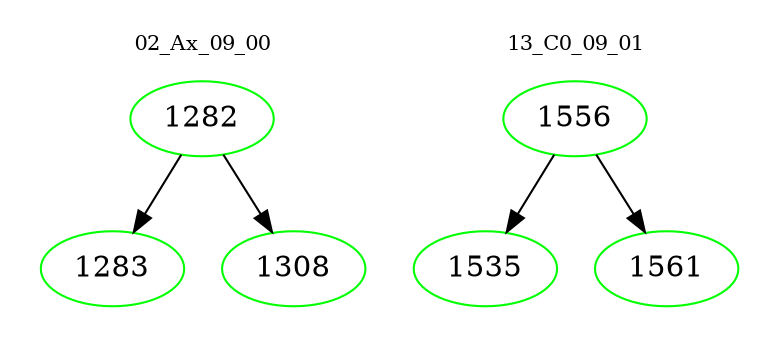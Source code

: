 digraph{
subgraph cluster_0 {
color = white
label = "02_Ax_09_00";
fontsize=10;
T0_1282 [label="1282", color="green"]
T0_1282 -> T0_1283 [color="black"]
T0_1283 [label="1283", color="green"]
T0_1282 -> T0_1308 [color="black"]
T0_1308 [label="1308", color="green"]
}
subgraph cluster_1 {
color = white
label = "13_C0_09_01";
fontsize=10;
T1_1556 [label="1556", color="green"]
T1_1556 -> T1_1535 [color="black"]
T1_1535 [label="1535", color="green"]
T1_1556 -> T1_1561 [color="black"]
T1_1561 [label="1561", color="green"]
}
}
